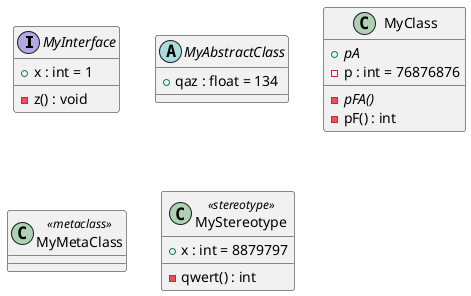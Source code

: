 {
  "sha1": "gutcn9xcfy7ueq45csv4m636lwhkxnj",
  "insertion": {
    "when": "2024-06-01T09:03:08.368Z",
    "url": "https://forum.plantuml.net/16783/stereotype-formatting",
    "user": "plantuml@gmail.com"
  }
}
@startuml
' interface's title is marked italic - that's fine
interface MyInterface {
    + x : int = 1
    - z() : void
}


' abstract class's title is marked italic - that's fine too
abstract MyAbstractClass {
    + qaz : float = 134
}


' class's title is not marked - that's fine as well
class MyClass {
    ' some properties and operations may be merked as abstract
    + pA {abstract}
    - p : int = 76876876
    - pFA() {abstract}
    - pF() : int
}


/'
metaclass is not formatted despite it is most abstract thing
in UML
'/
class MyMetaClass <<metaclass>>


/'
when class is marked as some stereotype - whole object gets formatted italic
however, not all stereotype's features should be abstract features, imo,
since stereotype may inject some real functionality into an entity it's applied
onto
'/
class MyStereotype <<stereotype>> {
    + x : int = 8879797
    - qwert() : int
}

@enduml

